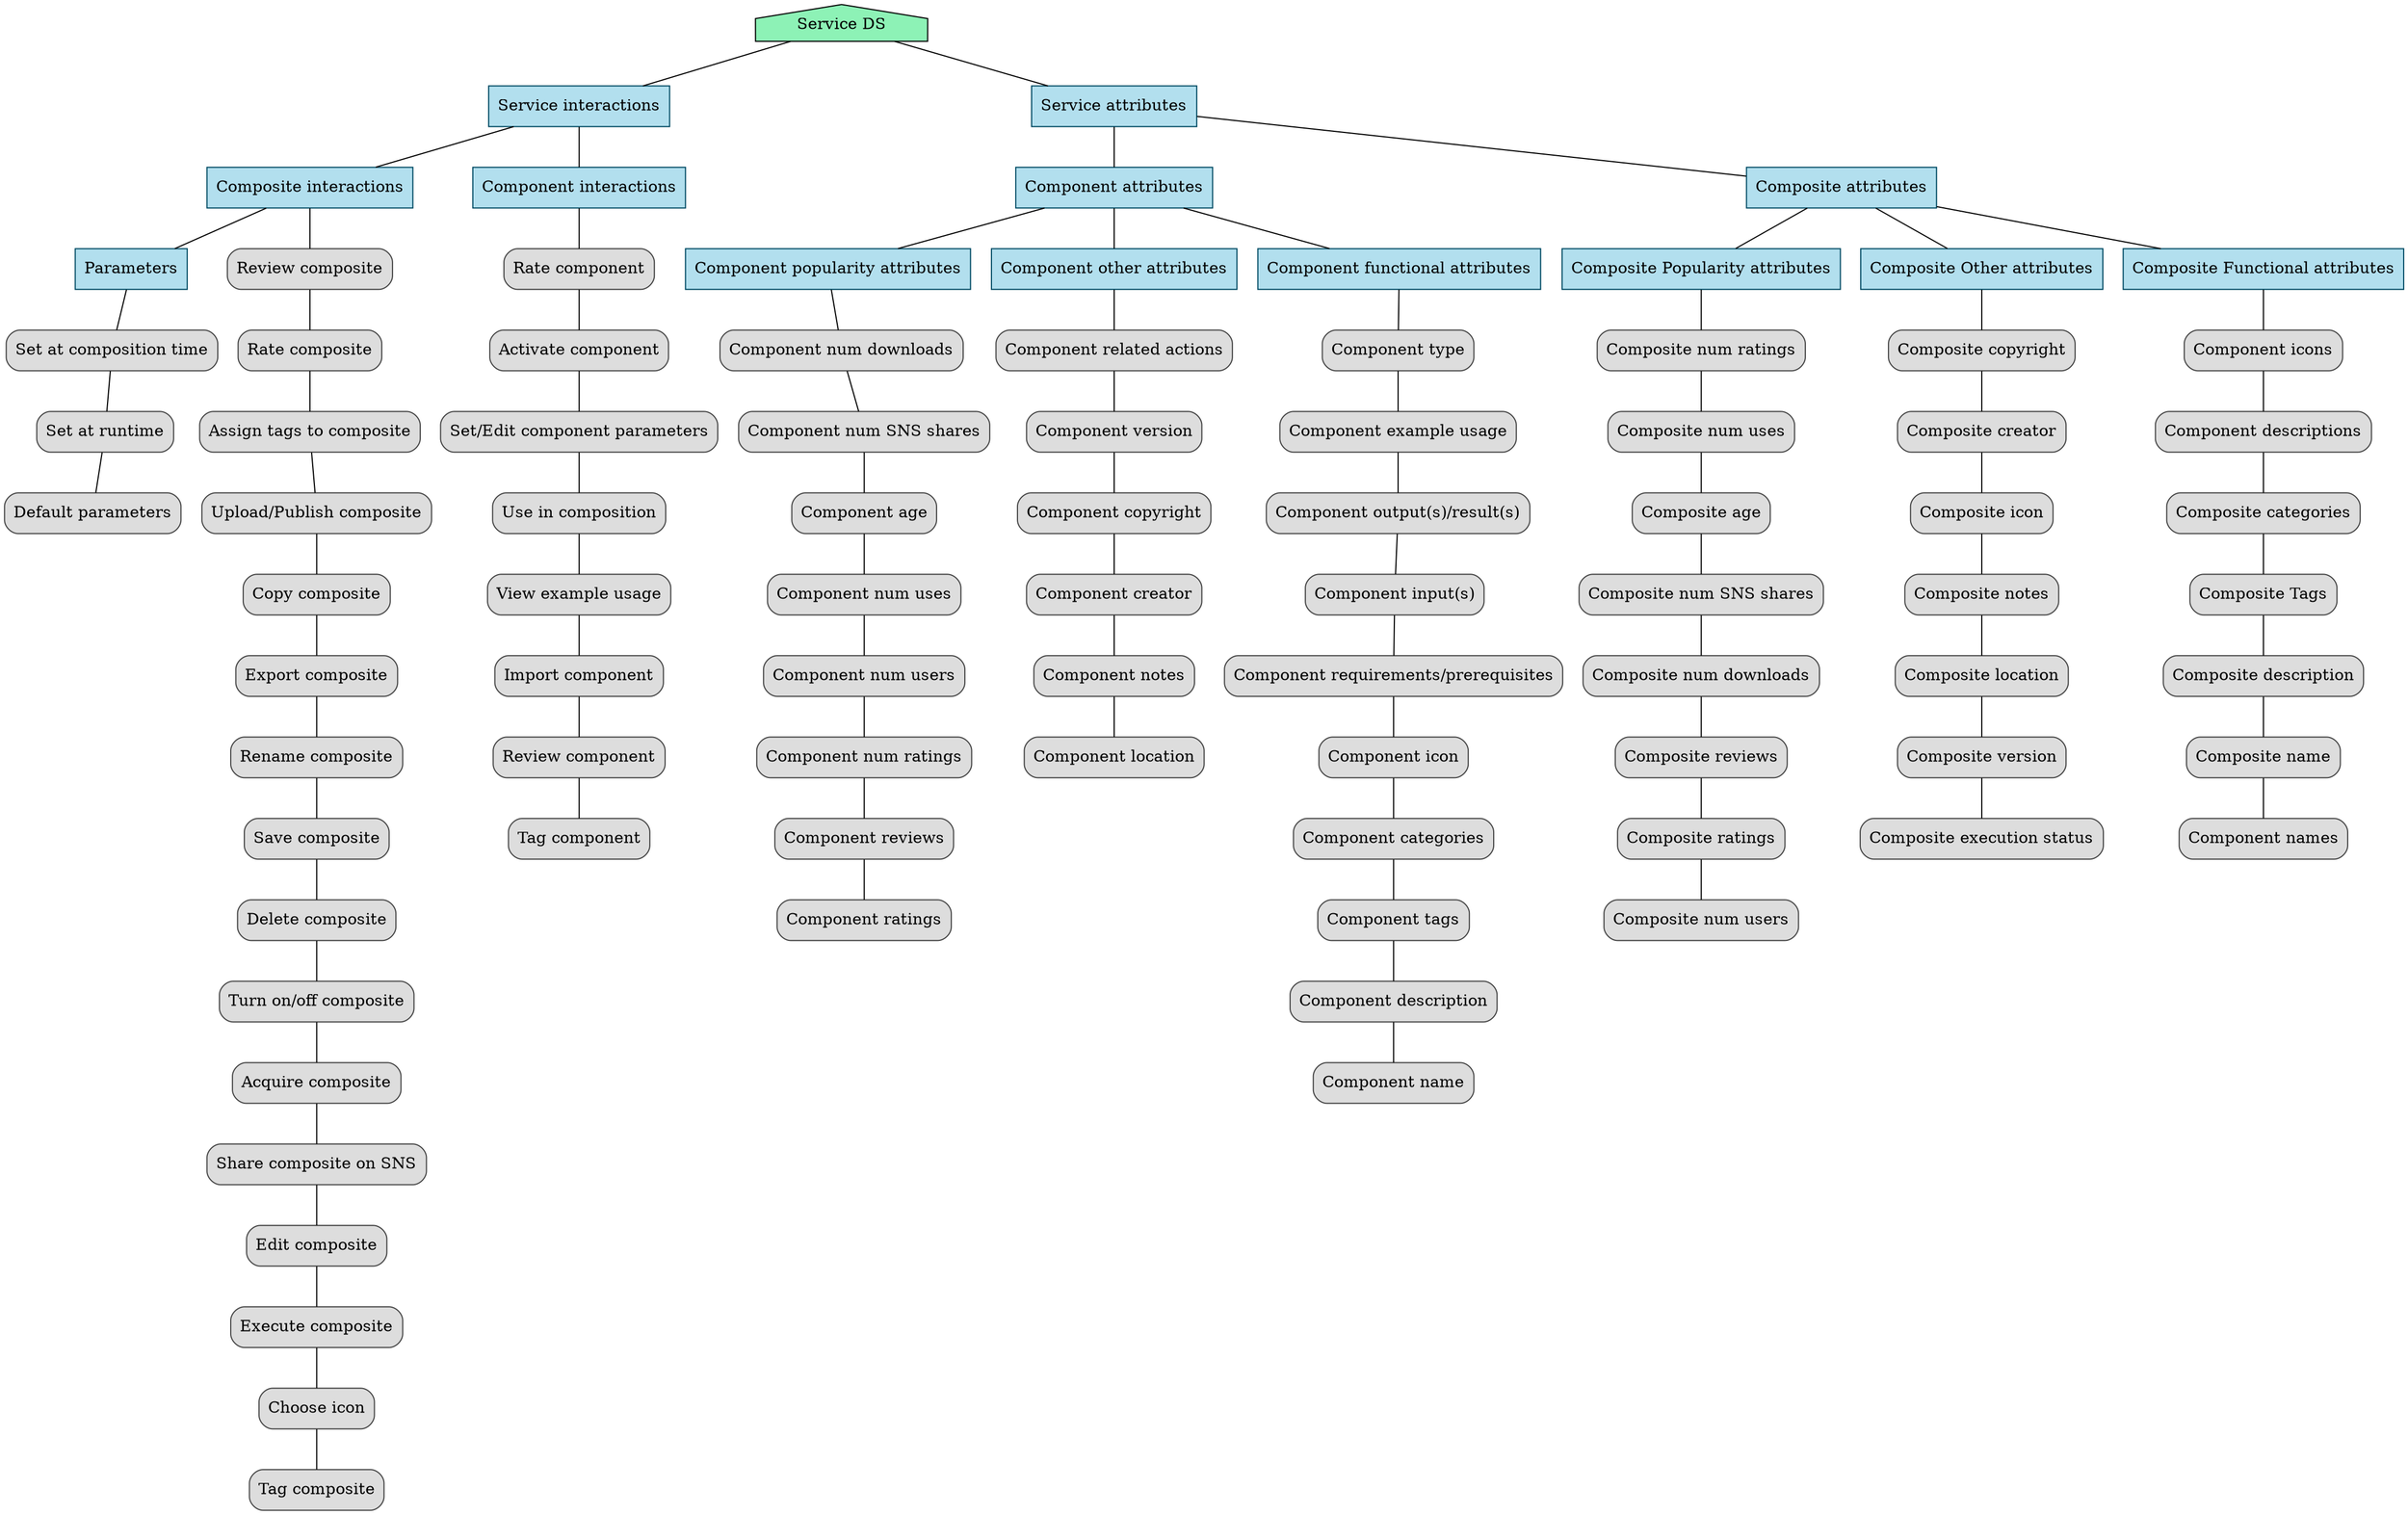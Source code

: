 digraph output {node [color="047b35",fillcolor="#8df2b6",style=filled, shape=house];
"Service DS"

node[shape=box,color="#004a63",fillcolor=lightblue2,style=filled];
"Service interactions","Service attributes","Component attributes","Composite attributes","Composite Popularity attributes","Composite Other attributes","Composite Functional attributes","Composite interactions","Component interactions","Component popularity attributes","Component other attributes","Component functional attributes","Parameters"

node [color="#444444", style="rounded,filled", shape=rect, fontcolor="black", fillcolor="#DDDDDD"];
"Rate component","Component type","Composite num ratings","Review composite","Rate composite","Component num downloads","Component num SNS shares","Component age","Component num uses","Assign tags to composite","Component num users","Component num ratings","Component related actions","Composite copyright","Component version","Composite creator","Composite icon","Component icons","Component descriptions","Component example usage","Component output(s)/result(s)","Component input(s)","Component requirements/prerequisites","Composite categories","Composite Tags","Composite description","Composite name","Composite num uses","Composite age","Composite num SNS shares","Composite num downloads","Composite reviews","Composite ratings","Upload/Publish composite","Copy composite","Export composite","Rename composite","Save composite","Component names","Delete composite","Turn on/off composite","Acquire composite","Share composite on SNS","Edit composite","Execute composite","Activate component","Set/Edit component parameters","Use in composition","Composite notes","Composite location","Component reviews","Component ratings","Component copyright","Component creator","Composite version","Component icon","Component notes","Component location","Component categories","Component tags","Component description","Component name","View example usage","Import component","Composite num users","Review component","Choose icon","Set at composition time","Set at runtime","Default parameters","Composite execution status","Tag component","Tag composite"



"Service DS"->"Service interactions" [arrowhead=none]
"Service DS"->"Service attributes" [arrowhead=none]
"Service attributes"->"Component attributes" [arrowhead=none]
"Service attributes"->"Composite attributes" [arrowhead=none]
"Composite attributes"->"Composite Popularity attributes" [arrowhead=none]
"Composite attributes"->"Composite Other attributes" [arrowhead=none]
"Composite attributes"->"Composite Functional attributes" [arrowhead=none]
"Service interactions"->"Composite interactions" [arrowhead=none]
"Service interactions"->"Component interactions" [arrowhead=none]
"Component attributes"->"Component popularity attributes" [arrowhead=none]
"Component attributes"->"Component other attributes" [arrowhead=none]
"Component attributes"->"Component functional attributes" [arrowhead=none]
"Composite interactions"->"Parameters" [arrowhead=none]
"Component interactions"->"Rate component"->"Activate component"->"Set/Edit component parameters"->"Use in composition"->"View example usage"->"Import component"->"Review component"->"Tag component" [arrowhead=none]
"Component functional attributes"->"Component type"->"Component example usage"->"Component output(s)/result(s)"->"Component input(s)"->"Component requirements/prerequisites"->"Component icon"->"Component categories"->"Component tags"->"Component description"->"Component name" [arrowhead=none]
"Composite Popularity attributes"->"Composite num ratings"->"Composite num uses"->"Composite age"->"Composite num SNS shares"->"Composite num downloads"->"Composite reviews"->"Composite ratings"->"Composite num users" [arrowhead=none]
"Composite interactions"->"Review composite"->"Rate composite"->"Assign tags to composite"->"Upload/Publish composite"->"Copy composite"->"Export composite"->"Rename composite"->"Save composite"->"Delete composite"->"Turn on/off composite"->"Acquire composite"->"Share composite on SNS"->"Edit composite"->"Execute composite"->"Choose icon"->"Tag composite" [arrowhead=none]
"Component popularity attributes"->"Component num downloads"->"Component num SNS shares"->"Component age"->"Component num uses"->"Component num users"->"Component num ratings"->"Component reviews"->"Component ratings" [arrowhead=none]
"Component other attributes"->"Component related actions"->"Component version"->"Component copyright"->"Component creator"->"Component notes"->"Component location" [arrowhead=none]
"Composite Other attributes"->"Composite copyright"->"Composite creator"->"Composite icon"->"Composite notes"->"Composite location"->"Composite version"->"Composite execution status" [arrowhead=none]
"Composite Functional attributes"->"Component icons"->"Component descriptions"->"Composite categories"->"Composite Tags"->"Composite description"->"Composite name"->"Component names" [arrowhead=none]
"Parameters"->"Set at composition time"->"Set at runtime"->"Default parameters" [arrowhead=none]}